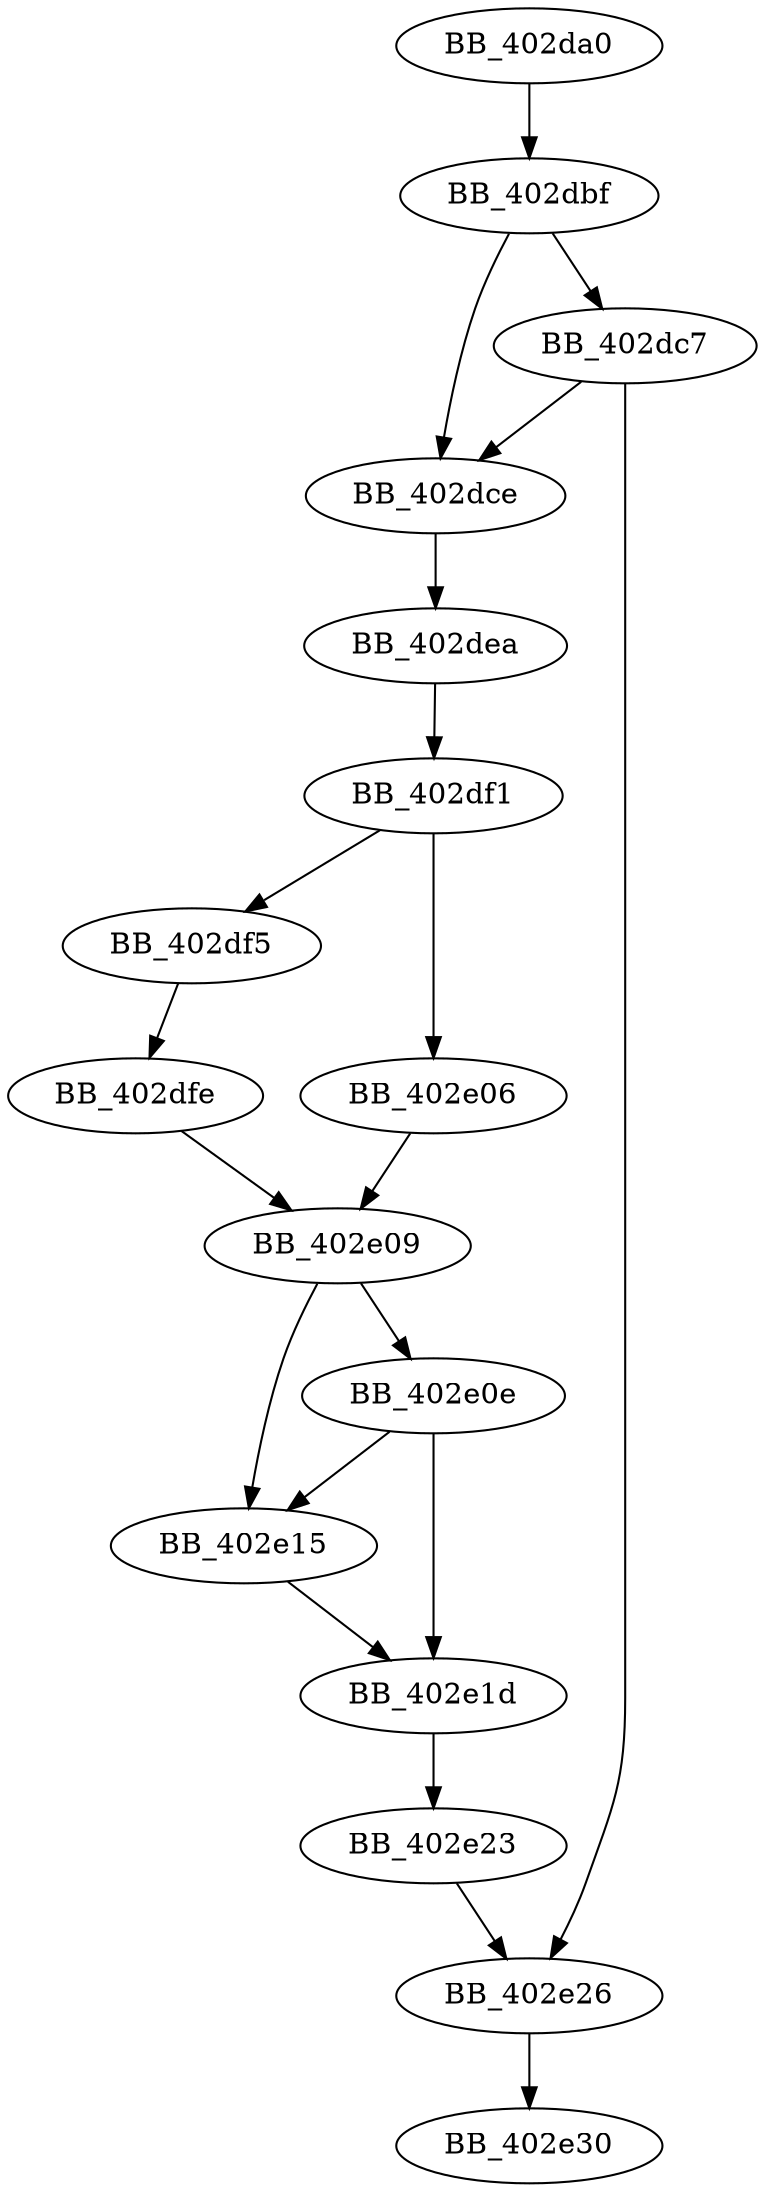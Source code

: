 DiGraph sub_402DA0{
BB_402da0->BB_402dbf
BB_402dbf->BB_402dc7
BB_402dbf->BB_402dce
BB_402dc7->BB_402dce
BB_402dc7->BB_402e26
BB_402dce->BB_402dea
BB_402dea->BB_402df1
BB_402df1->BB_402df5
BB_402df1->BB_402e06
BB_402df5->BB_402dfe
BB_402dfe->BB_402e09
BB_402e06->BB_402e09
BB_402e09->BB_402e0e
BB_402e09->BB_402e15
BB_402e0e->BB_402e15
BB_402e0e->BB_402e1d
BB_402e15->BB_402e1d
BB_402e1d->BB_402e23
BB_402e23->BB_402e26
BB_402e26->BB_402e30
}
